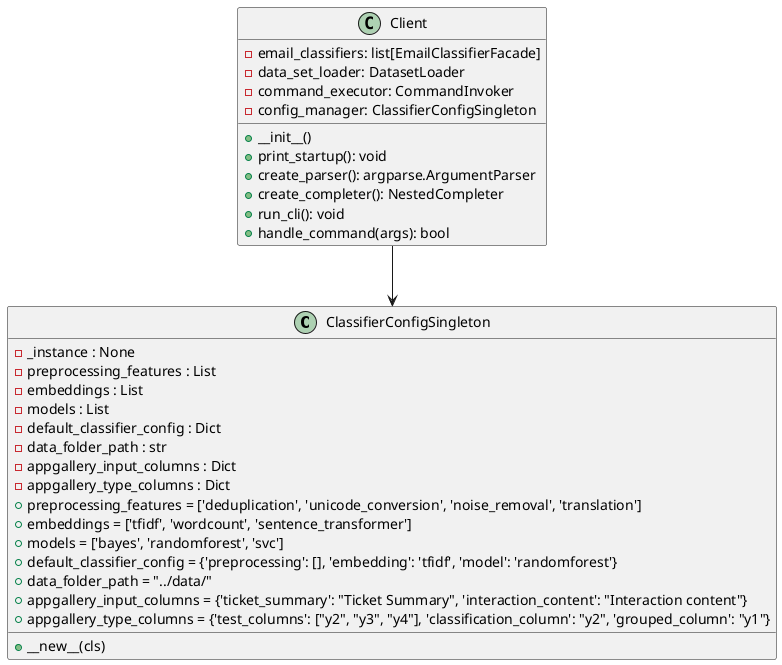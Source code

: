 @startuml

class ClassifierConfigSingleton {
    - _instance : None
    - preprocessing_features : List
    - embeddings : List
    - models : List
    - default_classifier_config : Dict
    - data_folder_path : str
    - appgallery_input_columns : Dict
    - appgallery_type_columns : Dict
    + __new__(cls)
    + preprocessing_features = ['deduplication', 'unicode_conversion', 'noise_removal', 'translation']
    + embeddings = ['tfidf', 'wordcount', 'sentence_transformer']
    + models = ['bayes', 'randomforest', 'svc']
    + default_classifier_config = {'preprocessing': [], 'embedding': 'tfidf', 'model': 'randomforest'}
    + data_folder_path = "../data/"
    + appgallery_input_columns = {'ticket_summary': "Ticket Summary", 'interaction_content': "Interaction content"}
    + appgallery_type_columns = {'test_columns': ["y2", "y3", "y4"], 'classification_column': "y2", 'grouped_column': "y1"}
}

class Client {
    - email_classifiers: list[EmailClassifierFacade]
    - data_set_loader: DatasetLoader
    - command_executor: CommandInvoker
    + __init__()
    + print_startup(): void
    + create_parser(): argparse.ArgumentParser
    + create_completer(): NestedCompleter
    + run_cli(): void
    + handle_command(args): bool
    - config_manager: ClassifierConfigSingleton
}

Client --> ClassifierConfigSingleton

@enduml